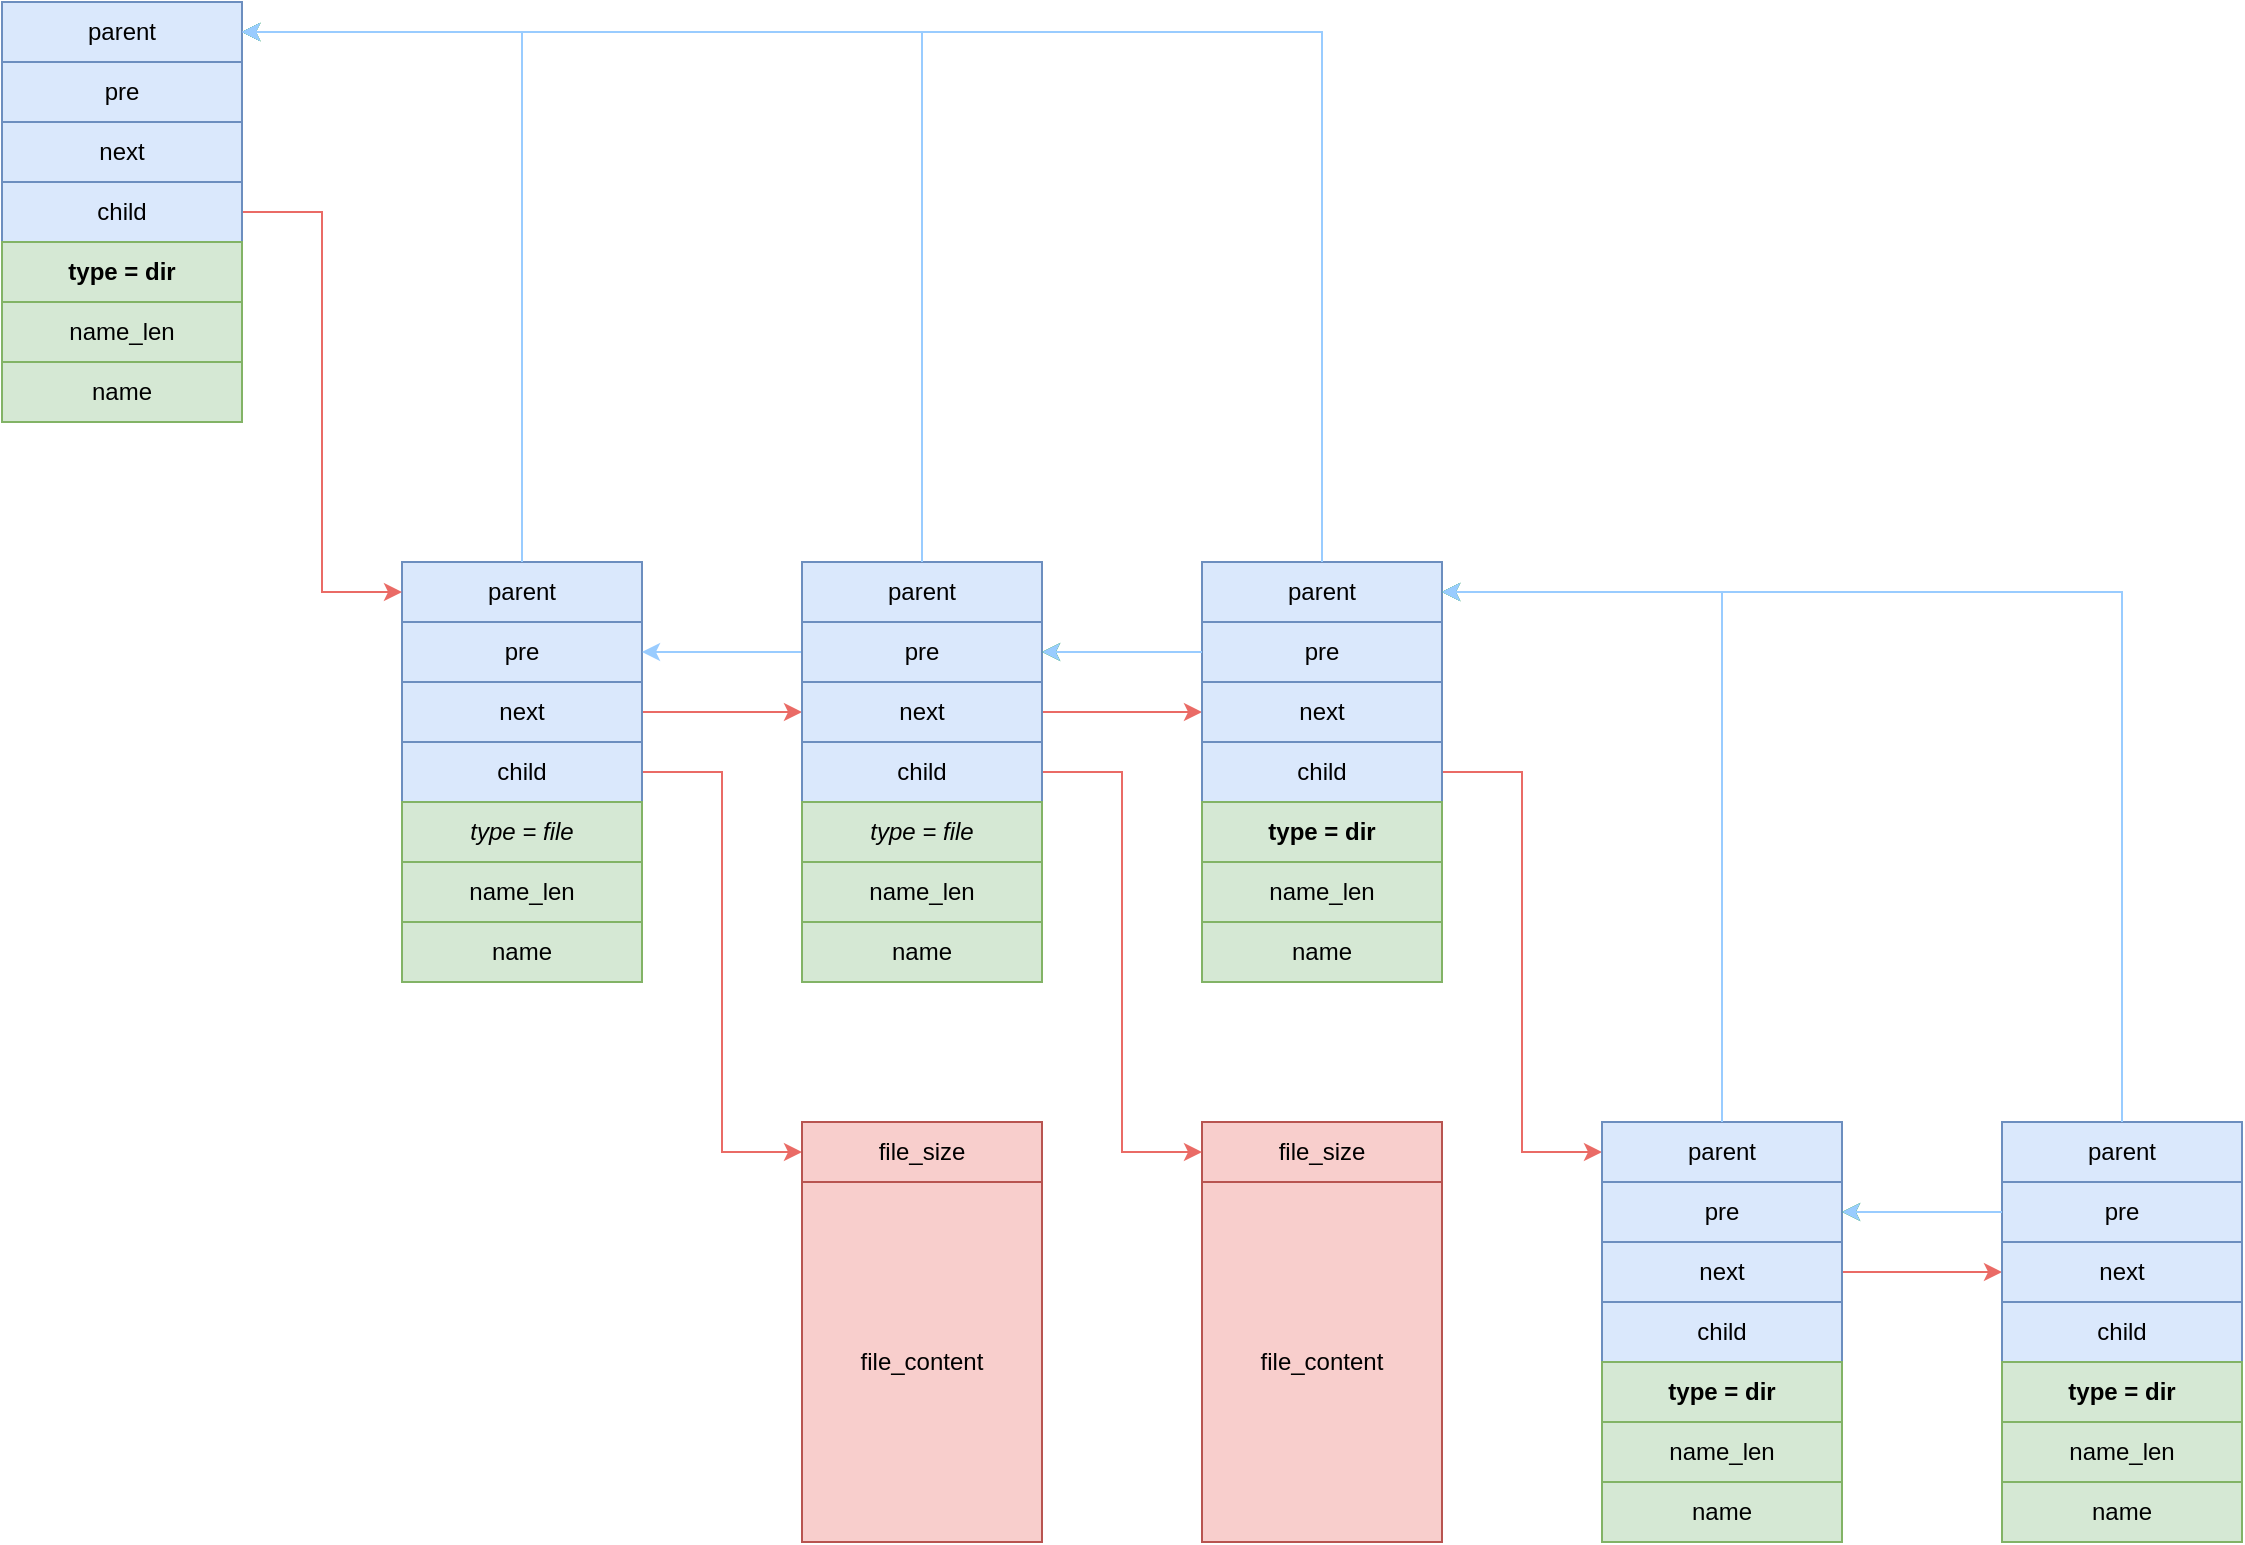 <mxfile version="16.1.2" type="device"><diagram id="q3mfr-b-J47radLkH5Uh" name="第 1 页"><mxGraphModel dx="2271" dy="1732" grid="1" gridSize="10" guides="1" tooltips="1" connect="1" arrows="1" fold="1" page="1" pageScale="1" pageWidth="1169" pageHeight="827" math="0" shadow="0"><root><mxCell id="0"/><mxCell id="1" parent="0"/><mxCell id="_o0mSFMBn83L3zH9Fcr0-103" style="edgeStyle=orthogonalEdgeStyle;rounded=0;orthogonalLoop=1;jettySize=auto;html=1;entryX=1;entryY=0.5;entryDx=0;entryDy=0;fontColor=#000000;startArrow=none;startFill=0;exitX=0.5;exitY=0;exitDx=0;exitDy=0;strokeColor=#009900;" parent="1" source="_o0mSFMBn83L3zH9Fcr0-1" target="_o0mSFMBn83L3zH9Fcr0-92" edge="1"><mxGeometry relative="1" as="geometry"><Array as="points"><mxPoint x="-885" y="-786"/></Array></mxGeometry></mxCell><mxCell id="_o0mSFMBn83L3zH9Fcr0-1" value="parent" style="rounded=0;whiteSpace=wrap;html=1;fillColor=#dae8fc;strokeColor=#6c8ebf;fontColor=#000000;" parent="1" vertex="1"><mxGeometry x="-945" y="-521" width="120" height="30" as="geometry"/></mxCell><mxCell id="_o0mSFMBn83L3zH9Fcr0-3" value="pre" style="rounded=0;whiteSpace=wrap;html=1;fillColor=#dae8fc;strokeColor=#6c8ebf;fontColor=#000000;" parent="1" vertex="1"><mxGeometry x="-945" y="-491" width="120" height="30" as="geometry"/></mxCell><mxCell id="_o0mSFMBn83L3zH9Fcr0-50" style="edgeStyle=orthogonalEdgeStyle;rounded=0;orthogonalLoop=1;jettySize=auto;html=1;entryX=0;entryY=0.5;entryDx=0;entryDy=0;strokeColor=#EA6B66;fontColor=#000000;" parent="1" source="_o0mSFMBn83L3zH9Fcr0-4" target="_o0mSFMBn83L3zH9Fcr0-44" edge="1"><mxGeometry relative="1" as="geometry"/></mxCell><mxCell id="_o0mSFMBn83L3zH9Fcr0-4" value="next" style="rounded=0;whiteSpace=wrap;html=1;fillColor=#dae8fc;strokeColor=#6c8ebf;fontColor=#000000;" parent="1" vertex="1"><mxGeometry x="-945" y="-461" width="120" height="30" as="geometry"/></mxCell><mxCell id="_o0mSFMBn83L3zH9Fcr0-64" style="edgeStyle=orthogonalEdgeStyle;rounded=0;orthogonalLoop=1;jettySize=auto;html=1;entryX=0;entryY=0.5;entryDx=0;entryDy=0;strokeColor=#EA6B66;" parent="1" source="_o0mSFMBn83L3zH9Fcr0-5" target="_o0mSFMBn83L3zH9Fcr0-62" edge="1"><mxGeometry relative="1" as="geometry"/></mxCell><mxCell id="_o0mSFMBn83L3zH9Fcr0-5" value="child" style="rounded=0;whiteSpace=wrap;html=1;fillColor=#dae8fc;strokeColor=#6c8ebf;fontColor=#000000;" parent="1" vertex="1"><mxGeometry x="-945" y="-431" width="120" height="30" as="geometry"/></mxCell><mxCell id="_o0mSFMBn83L3zH9Fcr0-6" value="name_len" style="rounded=0;whiteSpace=wrap;html=1;fillColor=#d5e8d4;strokeColor=#82b366;fontColor=#000000;" parent="1" vertex="1"><mxGeometry x="-945" y="-371" width="120" height="30" as="geometry"/></mxCell><mxCell id="_o0mSFMBn83L3zH9Fcr0-7" value="type = file" style="rounded=0;whiteSpace=wrap;html=1;fillColor=#d5e8d4;strokeColor=#82b366;fontStyle=2;fontColor=#000000;" parent="1" vertex="1"><mxGeometry x="-945" y="-401" width="120" height="30" as="geometry"/></mxCell><mxCell id="_o0mSFMBn83L3zH9Fcr0-8" value="name" style="rounded=0;whiteSpace=wrap;html=1;fillColor=#d5e8d4;strokeColor=#82b366;fontColor=#000000;" parent="1" vertex="1"><mxGeometry x="-945" y="-341" width="120" height="30" as="geometry"/></mxCell><mxCell id="_o0mSFMBn83L3zH9Fcr0-32" value="file_size" style="rounded=0;whiteSpace=wrap;html=1;fillColor=#f8cecc;strokeColor=#b85450;fontColor=#000000;" parent="1" vertex="1"><mxGeometry x="-545" y="-241" width="120" height="30" as="geometry"/></mxCell><mxCell id="_o0mSFMBn83L3zH9Fcr0-33" value="file_content" style="rounded=0;whiteSpace=wrap;html=1;fillColor=#f8cecc;strokeColor=#b85450;fontColor=#000000;" parent="1" vertex="1"><mxGeometry x="-545" y="-211" width="120" height="180" as="geometry"/></mxCell><mxCell id="_o0mSFMBn83L3zH9Fcr0-104" style="edgeStyle=orthogonalEdgeStyle;rounded=0;orthogonalLoop=1;jettySize=auto;html=1;entryX=1;entryY=0.5;entryDx=0;entryDy=0;fontColor=#000000;startArrow=none;startFill=0;exitX=0.5;exitY=0;exitDx=0;exitDy=0;strokeColor=#009900;" parent="1" source="_o0mSFMBn83L3zH9Fcr0-42" target="_o0mSFMBn83L3zH9Fcr0-92" edge="1"><mxGeometry relative="1" as="geometry"><Array as="points"><mxPoint x="-685" y="-786"/></Array></mxGeometry></mxCell><mxCell id="_o0mSFMBn83L3zH9Fcr0-42" value="parent" style="rounded=0;whiteSpace=wrap;html=1;fillColor=#dae8fc;strokeColor=#6c8ebf;fontColor=#000000;" parent="1" vertex="1"><mxGeometry x="-745" y="-521" width="120" height="30" as="geometry"/></mxCell><mxCell id="_o0mSFMBn83L3zH9Fcr0-49" style="edgeStyle=orthogonalEdgeStyle;rounded=0;orthogonalLoop=1;jettySize=auto;html=1;entryX=1;entryY=0.5;entryDx=0;entryDy=0;strokeColor=#99CCFF;fontColor=#000000;" parent="1" source="_o0mSFMBn83L3zH9Fcr0-43" target="_o0mSFMBn83L3zH9Fcr0-3" edge="1"><mxGeometry relative="1" as="geometry"/></mxCell><mxCell id="_o0mSFMBn83L3zH9Fcr0-43" value="pre" style="rounded=0;whiteSpace=wrap;html=1;fillColor=#dae8fc;strokeColor=#6c8ebf;fontColor=#000000;" parent="1" vertex="1"><mxGeometry x="-745" y="-491" width="120" height="30" as="geometry"/></mxCell><mxCell id="_o0mSFMBn83L3zH9Fcr0-60" style="edgeStyle=orthogonalEdgeStyle;rounded=0;orthogonalLoop=1;jettySize=auto;html=1;entryX=0;entryY=0.5;entryDx=0;entryDy=0;strokeColor=#EA6B66;fontColor=#000000;" parent="1" source="_o0mSFMBn83L3zH9Fcr0-44" target="_o0mSFMBn83L3zH9Fcr0-53" edge="1"><mxGeometry relative="1" as="geometry"/></mxCell><mxCell id="_o0mSFMBn83L3zH9Fcr0-44" value="next" style="rounded=0;whiteSpace=wrap;html=1;fillColor=#dae8fc;strokeColor=#6c8ebf;fontColor=#000000;" parent="1" vertex="1"><mxGeometry x="-745" y="-461" width="120" height="30" as="geometry"/></mxCell><mxCell id="_o0mSFMBn83L3zH9Fcr0-65" style="edgeStyle=orthogonalEdgeStyle;rounded=0;orthogonalLoop=1;jettySize=auto;html=1;entryX=0;entryY=0.5;entryDx=0;entryDy=0;strokeColor=#EA6B66;" parent="1" source="_o0mSFMBn83L3zH9Fcr0-45" target="_o0mSFMBn83L3zH9Fcr0-32" edge="1"><mxGeometry relative="1" as="geometry"/></mxCell><mxCell id="_o0mSFMBn83L3zH9Fcr0-45" value="child" style="rounded=0;whiteSpace=wrap;html=1;fillColor=#dae8fc;strokeColor=#6c8ebf;fontColor=#000000;" parent="1" vertex="1"><mxGeometry x="-745" y="-431" width="120" height="30" as="geometry"/></mxCell><mxCell id="_o0mSFMBn83L3zH9Fcr0-46" value="name_len" style="rounded=0;whiteSpace=wrap;html=1;fillColor=#d5e8d4;strokeColor=#82b366;fontColor=#000000;" parent="1" vertex="1"><mxGeometry x="-745" y="-371" width="120" height="30" as="geometry"/></mxCell><mxCell id="_o0mSFMBn83L3zH9Fcr0-47" value="type = file" style="rounded=0;whiteSpace=wrap;html=1;fillColor=#d5e8d4;strokeColor=#82b366;fontStyle=2;fontColor=#000000;" parent="1" vertex="1"><mxGeometry x="-745" y="-401" width="120" height="30" as="geometry"/></mxCell><mxCell id="_o0mSFMBn83L3zH9Fcr0-48" value="name" style="rounded=0;whiteSpace=wrap;html=1;fillColor=#d5e8d4;strokeColor=#82b366;fontColor=#000000;" parent="1" vertex="1"><mxGeometry x="-745" y="-341" width="120" height="30" as="geometry"/></mxCell><mxCell id="_o0mSFMBn83L3zH9Fcr0-105" style="edgeStyle=orthogonalEdgeStyle;rounded=0;orthogonalLoop=1;jettySize=auto;html=1;entryX=1;entryY=0.5;entryDx=0;entryDy=0;fontColor=#000000;startArrow=none;startFill=0;exitX=0.5;exitY=0;exitDx=0;exitDy=0;strokeColor=#009900;" parent="1" source="_o0mSFMBn83L3zH9Fcr0-51" target="_o0mSFMBn83L3zH9Fcr0-92" edge="1"><mxGeometry relative="1" as="geometry"><Array as="points"><mxPoint x="-485" y="-786"/></Array></mxGeometry></mxCell><mxCell id="_o0mSFMBn83L3zH9Fcr0-51" value="parent" style="rounded=0;whiteSpace=wrap;html=1;fillColor=#dae8fc;strokeColor=#6c8ebf;fontColor=#000000;" parent="1" vertex="1"><mxGeometry x="-545" y="-521" width="120" height="30" as="geometry"/></mxCell><mxCell id="_o0mSFMBn83L3zH9Fcr0-59" style="edgeStyle=orthogonalEdgeStyle;rounded=0;orthogonalLoop=1;jettySize=auto;html=1;entryX=1;entryY=0.5;entryDx=0;entryDy=0;strokeColor=#009900;fontColor=#000000;" parent="1" source="_o0mSFMBn83L3zH9Fcr0-52" target="_o0mSFMBn83L3zH9Fcr0-43" edge="1"><mxGeometry relative="1" as="geometry"/></mxCell><mxCell id="_o0mSFMBn83L3zH9Fcr0-52" value="pre" style="rounded=0;whiteSpace=wrap;html=1;fillColor=#dae8fc;strokeColor=#6c8ebf;fontColor=#000000;" parent="1" vertex="1"><mxGeometry x="-545" y="-491" width="120" height="30" as="geometry"/></mxCell><mxCell id="_o0mSFMBn83L3zH9Fcr0-53" value="next" style="rounded=0;whiteSpace=wrap;html=1;fillColor=#dae8fc;strokeColor=#6c8ebf;fontColor=#000000;" parent="1" vertex="1"><mxGeometry x="-545" y="-461" width="120" height="30" as="geometry"/></mxCell><mxCell id="_o0mSFMBn83L3zH9Fcr0-73" style="edgeStyle=orthogonalEdgeStyle;rounded=0;orthogonalLoop=1;jettySize=auto;html=1;entryX=0;entryY=0.5;entryDx=0;entryDy=0;startArrow=none;startFill=0;strokeColor=#EA6B66;" parent="1" source="_o0mSFMBn83L3zH9Fcr0-54" target="_o0mSFMBn83L3zH9Fcr0-66" edge="1"><mxGeometry relative="1" as="geometry"/></mxCell><mxCell id="_o0mSFMBn83L3zH9Fcr0-54" value="child" style="rounded=0;whiteSpace=wrap;html=1;fillColor=#dae8fc;strokeColor=#6c8ebf;fontColor=#000000;" parent="1" vertex="1"><mxGeometry x="-545" y="-431" width="120" height="30" as="geometry"/></mxCell><mxCell id="_o0mSFMBn83L3zH9Fcr0-55" value="name_len" style="rounded=0;whiteSpace=wrap;html=1;fillColor=#d5e8d4;strokeColor=#82b366;fontColor=#000000;" parent="1" vertex="1"><mxGeometry x="-545" y="-371" width="120" height="30" as="geometry"/></mxCell><mxCell id="_o0mSFMBn83L3zH9Fcr0-56" value="type = dir" style="rounded=0;whiteSpace=wrap;html=1;fillColor=#d5e8d4;strokeColor=#82b366;fontStyle=1;fontColor=#000000;" parent="1" vertex="1"><mxGeometry x="-545" y="-401" width="120" height="30" as="geometry"/></mxCell><mxCell id="_o0mSFMBn83L3zH9Fcr0-57" value="name" style="rounded=0;whiteSpace=wrap;html=1;fillColor=#d5e8d4;strokeColor=#82b366;fontColor=#000000;" parent="1" vertex="1"><mxGeometry x="-545" y="-341" width="120" height="30" as="geometry"/></mxCell><mxCell id="_o0mSFMBn83L3zH9Fcr0-62" value="file_size" style="rounded=0;whiteSpace=wrap;html=1;fillColor=#f8cecc;strokeColor=#b85450;fontColor=#000000;" parent="1" vertex="1"><mxGeometry x="-745" y="-241" width="120" height="30" as="geometry"/></mxCell><mxCell id="_o0mSFMBn83L3zH9Fcr0-63" value="file_content" style="rounded=0;whiteSpace=wrap;html=1;fillColor=#f8cecc;strokeColor=#b85450;fontColor=#000000;" parent="1" vertex="1"><mxGeometry x="-745" y="-211" width="120" height="180" as="geometry"/></mxCell><mxCell id="_o0mSFMBn83L3zH9Fcr0-100" style="edgeStyle=orthogonalEdgeStyle;rounded=0;orthogonalLoop=1;jettySize=auto;html=1;entryX=1;entryY=0.5;entryDx=0;entryDy=0;startArrow=none;startFill=0;exitX=0.5;exitY=0;exitDx=0;exitDy=0;strokeColor=#009900;" parent="1" source="_o0mSFMBn83L3zH9Fcr0-66" target="_o0mSFMBn83L3zH9Fcr0-51" edge="1"><mxGeometry relative="1" as="geometry"><Array as="points"><mxPoint x="-285" y="-506"/></Array></mxGeometry></mxCell><mxCell id="_o0mSFMBn83L3zH9Fcr0-66" value="parent" style="rounded=0;whiteSpace=wrap;html=1;fillColor=#dae8fc;strokeColor=#6c8ebf;fontColor=#000000;" parent="1" vertex="1"><mxGeometry x="-345" y="-241" width="120" height="30" as="geometry"/></mxCell><mxCell id="_o0mSFMBn83L3zH9Fcr0-67" value="pre" style="rounded=0;whiteSpace=wrap;html=1;fillColor=#dae8fc;strokeColor=#6c8ebf;fontColor=#000000;" parent="1" vertex="1"><mxGeometry x="-345" y="-211" width="120" height="30" as="geometry"/></mxCell><mxCell id="_o0mSFMBn83L3zH9Fcr0-82" style="edgeStyle=orthogonalEdgeStyle;rounded=0;orthogonalLoop=1;jettySize=auto;html=1;entryX=0;entryY=0.5;entryDx=0;entryDy=0;startArrow=none;startFill=0;strokeColor=#EA6B66;fontColor=#000000;" parent="1" source="_o0mSFMBn83L3zH9Fcr0-68" target="_o0mSFMBn83L3zH9Fcr0-76" edge="1"><mxGeometry relative="1" as="geometry"/></mxCell><mxCell id="_o0mSFMBn83L3zH9Fcr0-68" value="next" style="rounded=0;whiteSpace=wrap;html=1;fillColor=#dae8fc;strokeColor=#6c8ebf;fontColor=#000000;" parent="1" vertex="1"><mxGeometry x="-345" y="-181" width="120" height="30" as="geometry"/></mxCell><mxCell id="_o0mSFMBn83L3zH9Fcr0-69" value="child" style="rounded=0;whiteSpace=wrap;html=1;fillColor=#dae8fc;strokeColor=#6c8ebf;fontColor=#000000;" parent="1" vertex="1"><mxGeometry x="-345" y="-151" width="120" height="30" as="geometry"/></mxCell><mxCell id="_o0mSFMBn83L3zH9Fcr0-70" value="name_len" style="rounded=0;whiteSpace=wrap;html=1;fillColor=#d5e8d4;strokeColor=#82b366;fontColor=#000000;" parent="1" vertex="1"><mxGeometry x="-345" y="-91" width="120" height="30" as="geometry"/></mxCell><mxCell id="_o0mSFMBn83L3zH9Fcr0-71" value="&lt;span style=&quot;font-weight: 700&quot;&gt;type = dir&lt;/span&gt;" style="rounded=0;whiteSpace=wrap;html=1;fillColor=#d5e8d4;strokeColor=#82b366;fontColor=#000000;" parent="1" vertex="1"><mxGeometry x="-345" y="-121" width="120" height="30" as="geometry"/></mxCell><mxCell id="_o0mSFMBn83L3zH9Fcr0-72" value="name" style="rounded=0;whiteSpace=wrap;html=1;fillColor=#d5e8d4;strokeColor=#82b366;fontColor=#000000;" parent="1" vertex="1"><mxGeometry x="-345" y="-61" width="120" height="30" as="geometry"/></mxCell><mxCell id="_o0mSFMBn83L3zH9Fcr0-101" style="edgeStyle=orthogonalEdgeStyle;rounded=0;orthogonalLoop=1;jettySize=auto;html=1;entryX=1;entryY=0.5;entryDx=0;entryDy=0;startArrow=none;startFill=0;exitX=0.5;exitY=0;exitDx=0;exitDy=0;strokeColor=#009900;" parent="1" source="_o0mSFMBn83L3zH9Fcr0-74" target="_o0mSFMBn83L3zH9Fcr0-51" edge="1"><mxGeometry relative="1" as="geometry"><Array as="points"><mxPoint x="-85" y="-506"/></Array></mxGeometry></mxCell><mxCell id="_o0mSFMBn83L3zH9Fcr0-74" value="parent" style="rounded=0;whiteSpace=wrap;html=1;fillColor=#dae8fc;strokeColor=#6c8ebf;fontColor=#000000;" parent="1" vertex="1"><mxGeometry x="-145" y="-241" width="120" height="30" as="geometry"/></mxCell><mxCell id="_o0mSFMBn83L3zH9Fcr0-81" style="edgeStyle=orthogonalEdgeStyle;rounded=0;orthogonalLoop=1;jettySize=auto;html=1;entryX=1;entryY=0.5;entryDx=0;entryDy=0;startArrow=none;startFill=0;strokeColor=#009900;fontColor=#000000;" parent="1" source="_o0mSFMBn83L3zH9Fcr0-75" target="_o0mSFMBn83L3zH9Fcr0-67" edge="1"><mxGeometry relative="1" as="geometry"/></mxCell><mxCell id="_o0mSFMBn83L3zH9Fcr0-75" value="pre" style="rounded=0;whiteSpace=wrap;html=1;fillColor=#dae8fc;strokeColor=#6c8ebf;fontColor=#000000;" parent="1" vertex="1"><mxGeometry x="-145" y="-211" width="120" height="30" as="geometry"/></mxCell><mxCell id="_o0mSFMBn83L3zH9Fcr0-76" value="next" style="rounded=0;whiteSpace=wrap;html=1;fillColor=#dae8fc;strokeColor=#6c8ebf;fontColor=#000000;" parent="1" vertex="1"><mxGeometry x="-145" y="-181" width="120" height="30" as="geometry"/></mxCell><mxCell id="_o0mSFMBn83L3zH9Fcr0-77" value="child" style="rounded=0;whiteSpace=wrap;html=1;fillColor=#dae8fc;strokeColor=#6c8ebf;fontColor=#000000;" parent="1" vertex="1"><mxGeometry x="-145" y="-151" width="120" height="30" as="geometry"/></mxCell><mxCell id="_o0mSFMBn83L3zH9Fcr0-78" value="name_len" style="rounded=0;whiteSpace=wrap;html=1;fillColor=#d5e8d4;strokeColor=#82b366;fontColor=#000000;" parent="1" vertex="1"><mxGeometry x="-145" y="-91" width="120" height="30" as="geometry"/></mxCell><mxCell id="_o0mSFMBn83L3zH9Fcr0-79" value="&lt;span style=&quot;font-weight: 700&quot;&gt;type = dir&lt;/span&gt;" style="rounded=0;whiteSpace=wrap;html=1;fillColor=#d5e8d4;strokeColor=#82b366;fontColor=#000000;" parent="1" vertex="1"><mxGeometry x="-145" y="-121" width="120" height="30" as="geometry"/></mxCell><mxCell id="_o0mSFMBn83L3zH9Fcr0-80" value="name" style="rounded=0;whiteSpace=wrap;html=1;fillColor=#d5e8d4;strokeColor=#82b366;fontColor=#000000;" parent="1" vertex="1"><mxGeometry x="-145" y="-61" width="120" height="30" as="geometry"/></mxCell><mxCell id="_o0mSFMBn83L3zH9Fcr0-92" value="parent" style="rounded=0;whiteSpace=wrap;html=1;fillColor=#dae8fc;strokeColor=#6c8ebf;fontColor=#000000;" parent="1" vertex="1"><mxGeometry x="-1145" y="-801" width="120" height="30" as="geometry"/></mxCell><mxCell id="_o0mSFMBn83L3zH9Fcr0-93" value="pre" style="rounded=0;whiteSpace=wrap;html=1;fillColor=#dae8fc;strokeColor=#6c8ebf;fontColor=#000000;" parent="1" vertex="1"><mxGeometry x="-1145" y="-771" width="120" height="30" as="geometry"/></mxCell><mxCell id="_o0mSFMBn83L3zH9Fcr0-94" value="next" style="rounded=0;whiteSpace=wrap;html=1;fillColor=#dae8fc;strokeColor=#6c8ebf;fontColor=#000000;" parent="1" vertex="1"><mxGeometry x="-1145" y="-741" width="120" height="30" as="geometry"/></mxCell><mxCell id="_o0mSFMBn83L3zH9Fcr0-99" style="edgeStyle=orthogonalEdgeStyle;rounded=0;orthogonalLoop=1;jettySize=auto;html=1;entryX=0;entryY=0.5;entryDx=0;entryDy=0;startArrow=none;startFill=0;strokeColor=#EA6B66;fontColor=#000000;" parent="1" source="_o0mSFMBn83L3zH9Fcr0-95" target="_o0mSFMBn83L3zH9Fcr0-1" edge="1"><mxGeometry relative="1" as="geometry"/></mxCell><mxCell id="_o0mSFMBn83L3zH9Fcr0-95" value="child" style="rounded=0;whiteSpace=wrap;html=1;fillColor=#dae8fc;strokeColor=#6c8ebf;fontColor=#000000;" parent="1" vertex="1"><mxGeometry x="-1145" y="-711" width="120" height="30" as="geometry"/></mxCell><mxCell id="_o0mSFMBn83L3zH9Fcr0-96" value="name_len" style="rounded=0;whiteSpace=wrap;html=1;fillColor=#d5e8d4;strokeColor=#82b366;fontColor=#000000;" parent="1" vertex="1"><mxGeometry x="-1145" y="-651" width="120" height="30" as="geometry"/></mxCell><mxCell id="_o0mSFMBn83L3zH9Fcr0-97" value="type = dir" style="rounded=0;whiteSpace=wrap;html=1;fillColor=#d5e8d4;strokeColor=#82b366;fontStyle=1;fontColor=#000000;" parent="1" vertex="1"><mxGeometry x="-1145" y="-681" width="120" height="30" as="geometry"/></mxCell><mxCell id="_o0mSFMBn83L3zH9Fcr0-98" value="name" style="rounded=0;whiteSpace=wrap;html=1;fillColor=#d5e8d4;strokeColor=#82b366;fontColor=#000000;" parent="1" vertex="1"><mxGeometry x="-1145" y="-621" width="120" height="30" as="geometry"/></mxCell><mxCell id="_o0mSFMBn83L3zH9Fcr0-108" style="edgeStyle=orthogonalEdgeStyle;rounded=0;orthogonalLoop=1;jettySize=auto;html=1;entryX=1;entryY=0.5;entryDx=0;entryDy=0;startArrow=none;startFill=0;exitX=0.5;exitY=0;exitDx=0;exitDy=0;strokeColor=#99CCFF;" parent="1" edge="1"><mxGeometry relative="1" as="geometry"><mxPoint x="-85" y="-241" as="sourcePoint"/><mxPoint x="-425" y="-506" as="targetPoint"/><Array as="points"><mxPoint x="-85" y="-506"/></Array></mxGeometry></mxCell><mxCell id="_o0mSFMBn83L3zH9Fcr0-109" style="edgeStyle=orthogonalEdgeStyle;rounded=0;orthogonalLoop=1;jettySize=auto;html=1;entryX=1;entryY=0.5;entryDx=0;entryDy=0;startArrow=none;startFill=0;exitX=0.5;exitY=0;exitDx=0;exitDy=0;strokeColor=#99CCFF;" parent="1" edge="1"><mxGeometry relative="1" as="geometry"><mxPoint x="-285" y="-241" as="sourcePoint"/><mxPoint x="-425" y="-506" as="targetPoint"/><Array as="points"><mxPoint x="-285" y="-506"/></Array></mxGeometry></mxCell><mxCell id="_o0mSFMBn83L3zH9Fcr0-110" style="edgeStyle=orthogonalEdgeStyle;rounded=0;orthogonalLoop=1;jettySize=auto;html=1;entryX=1;entryY=0.5;entryDx=0;entryDy=0;startArrow=none;startFill=0;strokeColor=#99CCFF;fontColor=#000000;" parent="1" edge="1"><mxGeometry relative="1" as="geometry"><mxPoint x="-145" y="-196" as="sourcePoint"/><mxPoint x="-225" y="-196" as="targetPoint"/></mxGeometry></mxCell><mxCell id="_o0mSFMBn83L3zH9Fcr0-111" style="edgeStyle=orthogonalEdgeStyle;rounded=0;orthogonalLoop=1;jettySize=auto;html=1;entryX=1;entryY=0.5;entryDx=0;entryDy=0;fontColor=#000000;startArrow=none;startFill=0;exitX=0.5;exitY=0;exitDx=0;exitDy=0;strokeColor=#99CCFF;" parent="1" edge="1"><mxGeometry relative="1" as="geometry"><mxPoint x="-485" y="-521" as="sourcePoint"/><mxPoint x="-1025.0" y="-786" as="targetPoint"/><Array as="points"><mxPoint x="-485" y="-786"/></Array></mxGeometry></mxCell><mxCell id="_o0mSFMBn83L3zH9Fcr0-112" style="edgeStyle=orthogonalEdgeStyle;rounded=0;orthogonalLoop=1;jettySize=auto;html=1;entryX=1;entryY=0.5;entryDx=0;entryDy=0;strokeColor=#99CCFF;fontColor=#000000;" parent="1" edge="1"><mxGeometry relative="1" as="geometry"><mxPoint x="-545" y="-476" as="sourcePoint"/><mxPoint x="-625" y="-476" as="targetPoint"/></mxGeometry></mxCell><mxCell id="_o0mSFMBn83L3zH9Fcr0-113" style="edgeStyle=orthogonalEdgeStyle;rounded=0;orthogonalLoop=1;jettySize=auto;html=1;entryX=1;entryY=0.5;entryDx=0;entryDy=0;fontColor=#000000;startArrow=none;startFill=0;exitX=0.5;exitY=0;exitDx=0;exitDy=0;strokeColor=#99CCFF;" parent="1" edge="1"><mxGeometry relative="1" as="geometry"><mxPoint x="-685" y="-521" as="sourcePoint"/><mxPoint x="-1025.0" y="-786" as="targetPoint"/><Array as="points"><mxPoint x="-685" y="-786"/></Array></mxGeometry></mxCell><mxCell id="_o0mSFMBn83L3zH9Fcr0-114" style="edgeStyle=orthogonalEdgeStyle;rounded=0;orthogonalLoop=1;jettySize=auto;html=1;entryX=1;entryY=0.5;entryDx=0;entryDy=0;fontColor=#000000;startArrow=none;startFill=0;exitX=0.5;exitY=0;exitDx=0;exitDy=0;strokeColor=#99CCFF;" parent="1" edge="1"><mxGeometry relative="1" as="geometry"><mxPoint x="-885.0" y="-521" as="sourcePoint"/><mxPoint x="-1025.0" y="-786" as="targetPoint"/><Array as="points"><mxPoint x="-885" y="-786"/></Array></mxGeometry></mxCell></root></mxGraphModel></diagram></mxfile>